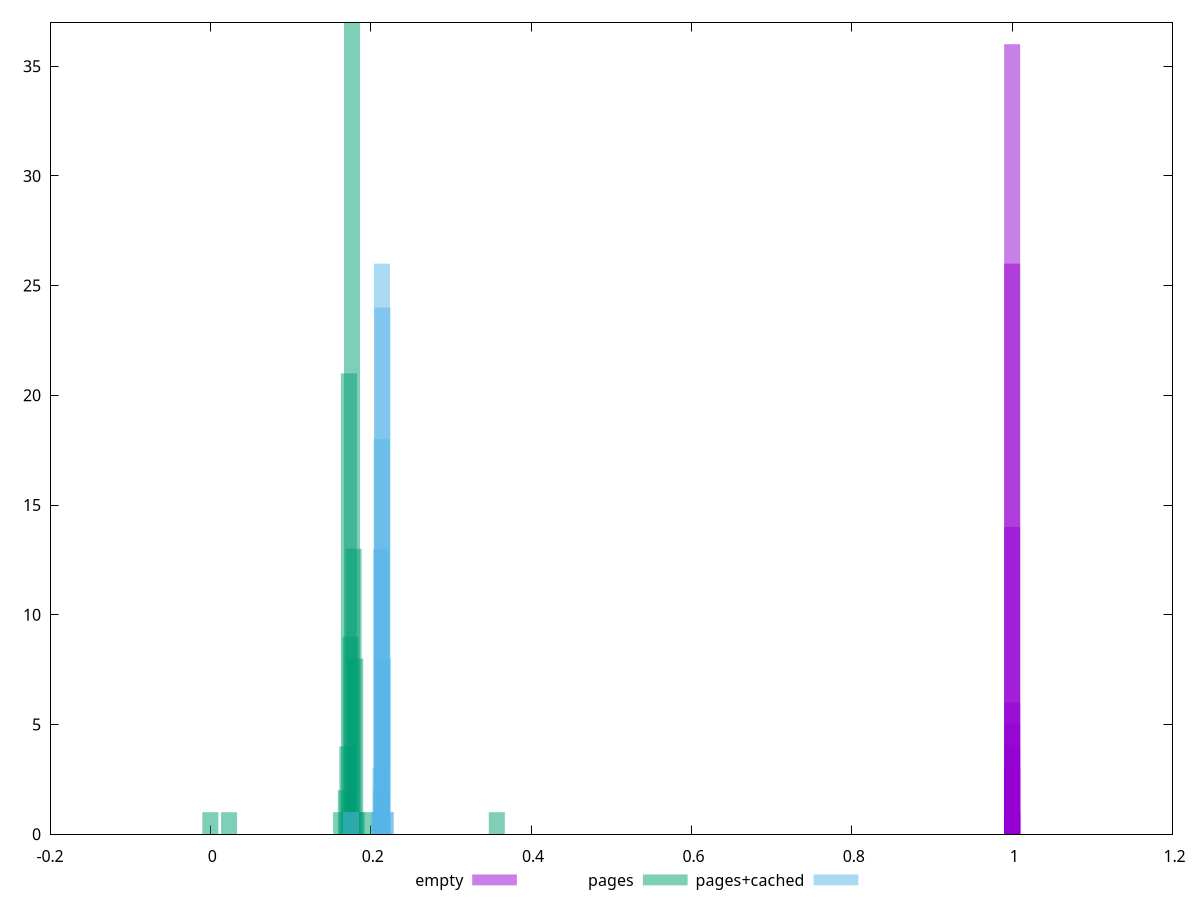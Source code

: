 $_empty <<EOF
0.9999989582244476 1
0.9999991435586834 36
0.999999155142073 14
0.9999991667254627 5
0.9999991783088525 6
0.9999991319752936 26
0.999999074058345 3
0.9999991203919039 3
0.9999990624749552 1
0.9999991898922422 4
0.9999990972251244 1
EOF
$_pages <<EOF
0.023301581168318118 1
0.1728200603316927 21
0.17670365719307907 37
0.16893646347030636 2
0.17864545562377224 13
0.3572909112475445 1
0.17087826190099953 4
0.1805872540544654 8
0 1
0.17476185876238587 9
0.18252905248515858 1
0.16311106817822682 1
0.19417984306931765 1
EOF
$_pagesCached <<EOF
0.1753872147328591 1
0.21830110769940975 1
0.2122371880410928 3
0.21503592019108522 8
0.2141030094744211 26
0.21456946483275316 24
0.213636554116089 18
0.21317009875775694 13
0.21083782196609657 1
0.2187675630577418 1
0.21177073268276073 1
0.21270364339942488 2
0.21130427732442866 1
EOF
set key outside below
set terminal pngcairo
set output "report_00005_2020-11-02T22-26-11.212Z/interactive/interactive_empty_pages_pages+cached+hist.png"
set boxwidth 0.019999983797844845
set style fill transparent solid 0.5 noborder
set yrange [0:37]
plot $_empty title "empty" with boxes ,$_pages title "pages" with boxes ,$_pagesCached title "pages+cached" with boxes ,